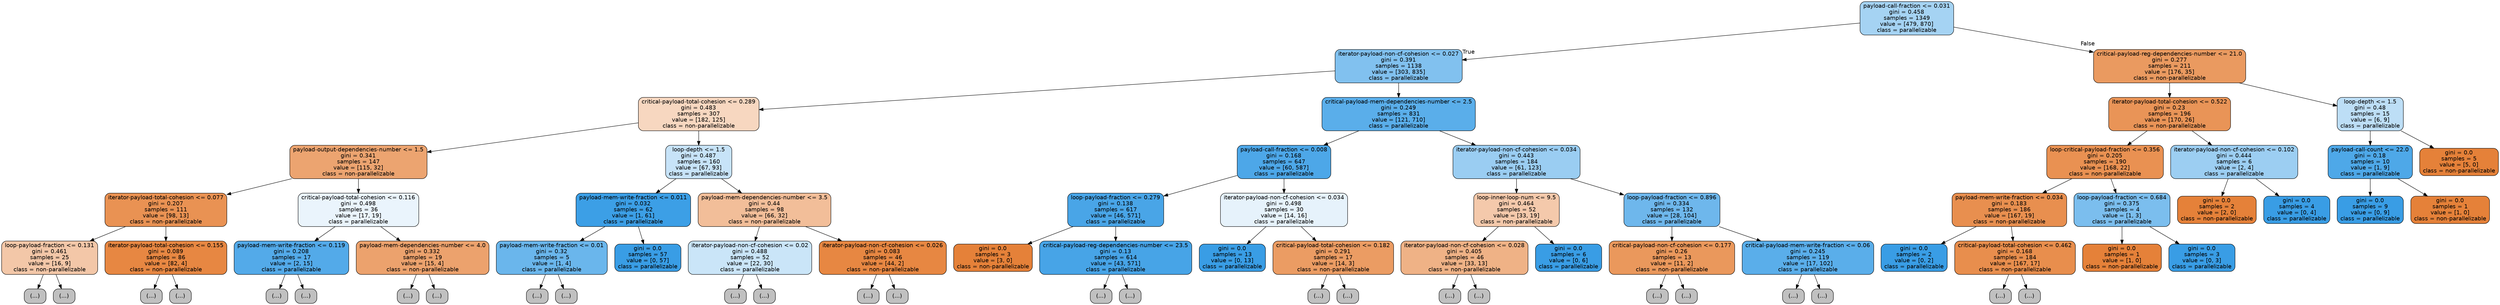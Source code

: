 digraph Tree {
node [shape=box, style="filled, rounded", color="black", fontname=helvetica] ;
edge [fontname=helvetica] ;
0 [label="payload-call-fraction <= 0.031\ngini = 0.458\nsamples = 1349\nvalue = [479, 870]\nclass = parallelizable", fillcolor="#399de573"] ;
1 [label="iterator-payload-non-cf-cohesion <= 0.027\ngini = 0.391\nsamples = 1138\nvalue = [303, 835]\nclass = parallelizable", fillcolor="#399de5a2"] ;
0 -> 1 [labeldistance=2.5, labelangle=45, headlabel="True"] ;
2 [label="critical-payload-total-cohesion <= 0.289\ngini = 0.483\nsamples = 307\nvalue = [182, 125]\nclass = non-parallelizable", fillcolor="#e5813950"] ;
1 -> 2 ;
3 [label="payload-output-dependencies-number <= 1.5\ngini = 0.341\nsamples = 147\nvalue = [115, 32]\nclass = non-parallelizable", fillcolor="#e58139b8"] ;
2 -> 3 ;
4 [label="iterator-payload-total-cohesion <= 0.077\ngini = 0.207\nsamples = 111\nvalue = [98, 13]\nclass = non-parallelizable", fillcolor="#e58139dd"] ;
3 -> 4 ;
5 [label="loop-payload-fraction <= 0.131\ngini = 0.461\nsamples = 25\nvalue = [16, 9]\nclass = non-parallelizable", fillcolor="#e5813970"] ;
4 -> 5 ;
6 [label="(...)", fillcolor="#C0C0C0"] ;
5 -> 6 ;
11 [label="(...)", fillcolor="#C0C0C0"] ;
5 -> 11 ;
16 [label="iterator-payload-total-cohesion <= 0.155\ngini = 0.089\nsamples = 86\nvalue = [82, 4]\nclass = non-parallelizable", fillcolor="#e58139f3"] ;
4 -> 16 ;
17 [label="(...)", fillcolor="#C0C0C0"] ;
16 -> 17 ;
22 [label="(...)", fillcolor="#C0C0C0"] ;
16 -> 22 ;
27 [label="critical-payload-total-cohesion <= 0.116\ngini = 0.498\nsamples = 36\nvalue = [17, 19]\nclass = parallelizable", fillcolor="#399de51b"] ;
3 -> 27 ;
28 [label="payload-mem-write-fraction <= 0.119\ngini = 0.208\nsamples = 17\nvalue = [2, 15]\nclass = parallelizable", fillcolor="#399de5dd"] ;
27 -> 28 ;
29 [label="(...)", fillcolor="#C0C0C0"] ;
28 -> 29 ;
30 [label="(...)", fillcolor="#C0C0C0"] ;
28 -> 30 ;
33 [label="payload-mem-dependencies-number <= 4.0\ngini = 0.332\nsamples = 19\nvalue = [15, 4]\nclass = non-parallelizable", fillcolor="#e58139bb"] ;
27 -> 33 ;
34 [label="(...)", fillcolor="#C0C0C0"] ;
33 -> 34 ;
35 [label="(...)", fillcolor="#C0C0C0"] ;
33 -> 35 ;
40 [label="loop-depth <= 1.5\ngini = 0.487\nsamples = 160\nvalue = [67, 93]\nclass = parallelizable", fillcolor="#399de547"] ;
2 -> 40 ;
41 [label="payload-mem-write-fraction <= 0.011\ngini = 0.032\nsamples = 62\nvalue = [1, 61]\nclass = parallelizable", fillcolor="#399de5fb"] ;
40 -> 41 ;
42 [label="payload-mem-write-fraction <= 0.01\ngini = 0.32\nsamples = 5\nvalue = [1, 4]\nclass = parallelizable", fillcolor="#399de5bf"] ;
41 -> 42 ;
43 [label="(...)", fillcolor="#C0C0C0"] ;
42 -> 43 ;
44 [label="(...)", fillcolor="#C0C0C0"] ;
42 -> 44 ;
45 [label="gini = 0.0\nsamples = 57\nvalue = [0, 57]\nclass = parallelizable", fillcolor="#399de5ff"] ;
41 -> 45 ;
46 [label="payload-mem-dependencies-number <= 3.5\ngini = 0.44\nsamples = 98\nvalue = [66, 32]\nclass = non-parallelizable", fillcolor="#e5813983"] ;
40 -> 46 ;
47 [label="iterator-payload-non-cf-cohesion <= 0.02\ngini = 0.488\nsamples = 52\nvalue = [22, 30]\nclass = parallelizable", fillcolor="#399de544"] ;
46 -> 47 ;
48 [label="(...)", fillcolor="#C0C0C0"] ;
47 -> 48 ;
57 [label="(...)", fillcolor="#C0C0C0"] ;
47 -> 57 ;
66 [label="iterator-payload-non-cf-cohesion <= 0.026\ngini = 0.083\nsamples = 46\nvalue = [44, 2]\nclass = non-parallelizable", fillcolor="#e58139f3"] ;
46 -> 66 ;
67 [label="(...)", fillcolor="#C0C0C0"] ;
66 -> 67 ;
72 [label="(...)", fillcolor="#C0C0C0"] ;
66 -> 72 ;
73 [label="critical-payload-mem-dependencies-number <= 2.5\ngini = 0.249\nsamples = 831\nvalue = [121, 710]\nclass = parallelizable", fillcolor="#399de5d4"] ;
1 -> 73 ;
74 [label="payload-call-fraction <= 0.008\ngini = 0.168\nsamples = 647\nvalue = [60, 587]\nclass = parallelizable", fillcolor="#399de5e5"] ;
73 -> 74 ;
75 [label="loop-payload-fraction <= 0.279\ngini = 0.138\nsamples = 617\nvalue = [46, 571]\nclass = parallelizable", fillcolor="#399de5ea"] ;
74 -> 75 ;
76 [label="gini = 0.0\nsamples = 3\nvalue = [3, 0]\nclass = non-parallelizable", fillcolor="#e58139ff"] ;
75 -> 76 ;
77 [label="critical-payload-reg-dependencies-number <= 23.5\ngini = 0.13\nsamples = 614\nvalue = [43, 571]\nclass = parallelizable", fillcolor="#399de5ec"] ;
75 -> 77 ;
78 [label="(...)", fillcolor="#C0C0C0"] ;
77 -> 78 ;
159 [label="(...)", fillcolor="#C0C0C0"] ;
77 -> 159 ;
160 [label="iterator-payload-non-cf-cohesion <= 0.034\ngini = 0.498\nsamples = 30\nvalue = [14, 16]\nclass = parallelizable", fillcolor="#399de520"] ;
74 -> 160 ;
161 [label="gini = 0.0\nsamples = 13\nvalue = [0, 13]\nclass = parallelizable", fillcolor="#399de5ff"] ;
160 -> 161 ;
162 [label="critical-payload-total-cohesion <= 0.182\ngini = 0.291\nsamples = 17\nvalue = [14, 3]\nclass = non-parallelizable", fillcolor="#e58139c8"] ;
160 -> 162 ;
163 [label="(...)", fillcolor="#C0C0C0"] ;
162 -> 163 ;
164 [label="(...)", fillcolor="#C0C0C0"] ;
162 -> 164 ;
167 [label="iterator-payload-non-cf-cohesion <= 0.034\ngini = 0.443\nsamples = 184\nvalue = [61, 123]\nclass = parallelizable", fillcolor="#399de581"] ;
73 -> 167 ;
168 [label="loop-inner-loop-num <= 9.5\ngini = 0.464\nsamples = 52\nvalue = [33, 19]\nclass = non-parallelizable", fillcolor="#e581396c"] ;
167 -> 168 ;
169 [label="iterator-payload-non-cf-cohesion <= 0.028\ngini = 0.405\nsamples = 46\nvalue = [33, 13]\nclass = non-parallelizable", fillcolor="#e581399b"] ;
168 -> 169 ;
170 [label="(...)", fillcolor="#C0C0C0"] ;
169 -> 170 ;
173 [label="(...)", fillcolor="#C0C0C0"] ;
169 -> 173 ;
184 [label="gini = 0.0\nsamples = 6\nvalue = [0, 6]\nclass = parallelizable", fillcolor="#399de5ff"] ;
168 -> 184 ;
185 [label="loop-payload-fraction <= 0.896\ngini = 0.334\nsamples = 132\nvalue = [28, 104]\nclass = parallelizable", fillcolor="#399de5ba"] ;
167 -> 185 ;
186 [label="critical-payload-non-cf-cohesion <= 0.177\ngini = 0.26\nsamples = 13\nvalue = [11, 2]\nclass = non-parallelizable", fillcolor="#e58139d1"] ;
185 -> 186 ;
187 [label="(...)", fillcolor="#C0C0C0"] ;
186 -> 187 ;
188 [label="(...)", fillcolor="#C0C0C0"] ;
186 -> 188 ;
191 [label="critical-payload-mem-write-fraction <= 0.06\ngini = 0.245\nsamples = 119\nvalue = [17, 102]\nclass = parallelizable", fillcolor="#399de5d4"] ;
185 -> 191 ;
192 [label="(...)", fillcolor="#C0C0C0"] ;
191 -> 192 ;
197 [label="(...)", fillcolor="#C0C0C0"] ;
191 -> 197 ;
214 [label="critical-payload-reg-dependencies-number <= 21.0\ngini = 0.277\nsamples = 211\nvalue = [176, 35]\nclass = non-parallelizable", fillcolor="#e58139cc"] ;
0 -> 214 [labeldistance=2.5, labelangle=-45, headlabel="False"] ;
215 [label="iterator-payload-total-cohesion <= 0.522\ngini = 0.23\nsamples = 196\nvalue = [170, 26]\nclass = non-parallelizable", fillcolor="#e58139d8"] ;
214 -> 215 ;
216 [label="loop-critical-payload-fraction <= 0.356\ngini = 0.205\nsamples = 190\nvalue = [168, 22]\nclass = non-parallelizable", fillcolor="#e58139de"] ;
215 -> 216 ;
217 [label="payload-mem-write-fraction <= 0.034\ngini = 0.183\nsamples = 186\nvalue = [167, 19]\nclass = non-parallelizable", fillcolor="#e58139e2"] ;
216 -> 217 ;
218 [label="gini = 0.0\nsamples = 2\nvalue = [0, 2]\nclass = parallelizable", fillcolor="#399de5ff"] ;
217 -> 218 ;
219 [label="critical-payload-total-cohesion <= 0.462\ngini = 0.168\nsamples = 184\nvalue = [167, 17]\nclass = non-parallelizable", fillcolor="#e58139e5"] ;
217 -> 219 ;
220 [label="(...)", fillcolor="#C0C0C0"] ;
219 -> 220 ;
251 [label="(...)", fillcolor="#C0C0C0"] ;
219 -> 251 ;
254 [label="loop-payload-fraction <= 0.684\ngini = 0.375\nsamples = 4\nvalue = [1, 3]\nclass = parallelizable", fillcolor="#399de5aa"] ;
216 -> 254 ;
255 [label="gini = 0.0\nsamples = 1\nvalue = [1, 0]\nclass = non-parallelizable", fillcolor="#e58139ff"] ;
254 -> 255 ;
256 [label="gini = 0.0\nsamples = 3\nvalue = [0, 3]\nclass = parallelizable", fillcolor="#399de5ff"] ;
254 -> 256 ;
257 [label="iterator-payload-non-cf-cohesion <= 0.102\ngini = 0.444\nsamples = 6\nvalue = [2, 4]\nclass = parallelizable", fillcolor="#399de57f"] ;
215 -> 257 ;
258 [label="gini = 0.0\nsamples = 2\nvalue = [2, 0]\nclass = non-parallelizable", fillcolor="#e58139ff"] ;
257 -> 258 ;
259 [label="gini = 0.0\nsamples = 4\nvalue = [0, 4]\nclass = parallelizable", fillcolor="#399de5ff"] ;
257 -> 259 ;
260 [label="loop-depth <= 1.5\ngini = 0.48\nsamples = 15\nvalue = [6, 9]\nclass = parallelizable", fillcolor="#399de555"] ;
214 -> 260 ;
261 [label="payload-call-count <= 22.0\ngini = 0.18\nsamples = 10\nvalue = [1, 9]\nclass = parallelizable", fillcolor="#399de5e3"] ;
260 -> 261 ;
262 [label="gini = 0.0\nsamples = 9\nvalue = [0, 9]\nclass = parallelizable", fillcolor="#399de5ff"] ;
261 -> 262 ;
263 [label="gini = 0.0\nsamples = 1\nvalue = [1, 0]\nclass = non-parallelizable", fillcolor="#e58139ff"] ;
261 -> 263 ;
264 [label="gini = 0.0\nsamples = 5\nvalue = [5, 0]\nclass = non-parallelizable", fillcolor="#e58139ff"] ;
260 -> 264 ;
}